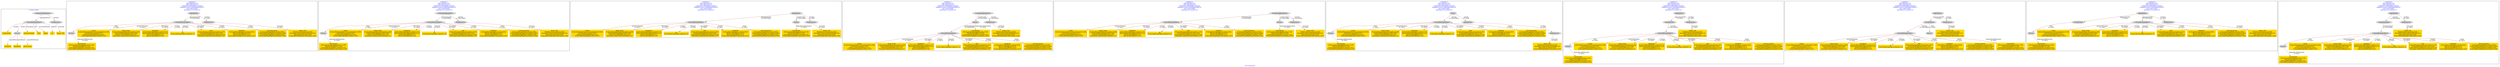 digraph n0 {
fontcolor="blue"
remincross="true"
label="s20-s-lacma.xml"
subgraph cluster_0 {
label="1-correct model"
n2[style="filled",color="white",fillcolor="lightgray",label="CulturalHeritageObject1"];
n3[shape="plaintext",style="filled",fillcolor="gold",label="creationDate"];
n4[style="filled",color="white",fillcolor="lightgray",label="Person1"];
n5[shape="plaintext",style="filled",fillcolor="gold",label="Artwork_Details"];
n6[shape="plaintext",style="filled",fillcolor="gold",label="title"];
n7[shape="plaintext",style="filled",fillcolor="gold",label="Origin"];
n8[shape="plaintext",style="filled",fillcolor="gold",label="ID"];
n9[shape="plaintext",style="filled",fillcolor="gold",label="birthDate"];
n10[shape="plaintext",style="filled",fillcolor="gold",label="deathDate"];
n11[shape="plaintext",style="filled",fillcolor="gold",label="Artist_Name"];
n12[style="filled",color="white",fillcolor="lightgray",label="EuropeanaAggregation1"];
n13[style="filled",color="white",fillcolor="lightgray",label="WebResource1"];
n14[shape="plaintext",style="filled",fillcolor="gold",label="Image_URL"];
}
subgraph cluster_1 {
label="candidate 0\nlink coherence:0.0\nnode coherence:0.0\nconfidence:0.6851840677005624\nmapping score:0.3395058003446319\ncost:1200.010002\n-precision:0.25-recall:0.25"
n16[style="filled",color="white",fillcolor="lightgray",label="CulturalHeritageObject1"];
n17[style="filled",color="white",fillcolor="lightgray",label="Person1"];
n18[style="filled",color="white",fillcolor="lightgray",label="Aggregation1"];
n19[style="filled",color="white",fillcolor="lightgray",label="WebResource1"];
n20[shape="plaintext",style="filled",fillcolor="gold",label="Origin\n[CulturalHeritageObject,accessionNumber,0.865]\n[Document,classLink,0.057]\n[Person,nameOfThePerson,0.055]\n[CulturalHeritageObject,extent,0.023]"];
n21[shape="plaintext",style="filled",fillcolor="gold",label="Artist_Name\n[CulturalHeritageObject,description,0.286]\n[CulturalHeritageObject,title,0.269]\n[Person,nameOfThePerson,0.225]\n[Document,columnSubClassOfLink,0.22]"];
n22[shape="plaintext",style="filled",fillcolor="gold",label="deathDate\n[CulturalHeritageObject,created,0.573]\n[Person,biographicalInformation,0.215]\n[Person,dateOfBirth,0.11]\n[Person,dateOfDeath,0.102]"];
n23[shape="plaintext",style="filled",fillcolor="gold",label="ID\n[CulturalHeritageObject,objectId,1.0]"];
n24[shape="plaintext",style="filled",fillcolor="gold",label="title\n[CulturalHeritageObject,description,0.291]\n[CulturalHeritageObject,title,0.263]\n[CulturalHeritageObject,provenance,0.234]\n[Document,columnSubClassOfLink,0.213]"];
n25[shape="plaintext",style="filled",fillcolor="gold",label="creationDate\n[Person,biographicalInformation,0.538]\n[Person,dateOfBirth,0.218]\n[CulturalHeritageObject,created,0.191]\n[CulturalHeritageObject,description,0.053]"];
n26[shape="plaintext",style="filled",fillcolor="gold",label="Image_URL\n[WebResource,classLink,0.948]\n[Document,columnSubClassOfLink,0.03]\n[Document,classLink,0.018]\n[CulturalHeritageObject,description,0.004]"];
n27[shape="plaintext",style="filled",fillcolor="gold",label="birthDate\n[CulturalHeritageObject,created,0.803]\n[Person,dateOfDeath,0.072]\n[Person,dateOfBirth,0.072]\n[CulturalHeritageObject,description,0.052]"];
n28[shape="plaintext",style="filled",fillcolor="gold",label="Artwork_Details\n[CulturalHeritageObject,extent,0.862]\n[CulturalHeritageObject,description,0.069]\n[CulturalHeritageObject,medium,0.04]\n[CulturalHeritageObject,provenance,0.029]"];
}
subgraph cluster_2 {
label="candidate 1\nlink coherence:0.0\nnode coherence:0.0\nconfidence:0.6851840677005624\nmapping score:0.3395058003446319\ncost:1200.020004\n-precision:0.33-recall:0.33"
n30[style="filled",color="white",fillcolor="lightgray",label="CulturalHeritageObject1"];
n31[style="filled",color="white",fillcolor="lightgray",label="Person1"];
n32[style="filled",color="white",fillcolor="lightgray",label="EuropeanaAggregation1"];
n33[style="filled",color="white",fillcolor="lightgray",label="WebResource1"];
n34[shape="plaintext",style="filled",fillcolor="gold",label="Origin\n[CulturalHeritageObject,accessionNumber,0.865]\n[Document,classLink,0.057]\n[Person,nameOfThePerson,0.055]\n[CulturalHeritageObject,extent,0.023]"];
n35[shape="plaintext",style="filled",fillcolor="gold",label="Artist_Name\n[CulturalHeritageObject,description,0.286]\n[CulturalHeritageObject,title,0.269]\n[Person,nameOfThePerson,0.225]\n[Document,columnSubClassOfLink,0.22]"];
n36[shape="plaintext",style="filled",fillcolor="gold",label="deathDate\n[CulturalHeritageObject,created,0.573]\n[Person,biographicalInformation,0.215]\n[Person,dateOfBirth,0.11]\n[Person,dateOfDeath,0.102]"];
n37[shape="plaintext",style="filled",fillcolor="gold",label="ID\n[CulturalHeritageObject,objectId,1.0]"];
n38[shape="plaintext",style="filled",fillcolor="gold",label="title\n[CulturalHeritageObject,description,0.291]\n[CulturalHeritageObject,title,0.263]\n[CulturalHeritageObject,provenance,0.234]\n[Document,columnSubClassOfLink,0.213]"];
n39[shape="plaintext",style="filled",fillcolor="gold",label="creationDate\n[Person,biographicalInformation,0.538]\n[Person,dateOfBirth,0.218]\n[CulturalHeritageObject,created,0.191]\n[CulturalHeritageObject,description,0.053]"];
n40[shape="plaintext",style="filled",fillcolor="gold",label="Image_URL\n[WebResource,classLink,0.948]\n[Document,columnSubClassOfLink,0.03]\n[Document,classLink,0.018]\n[CulturalHeritageObject,description,0.004]"];
n41[shape="plaintext",style="filled",fillcolor="gold",label="birthDate\n[CulturalHeritageObject,created,0.803]\n[Person,dateOfDeath,0.072]\n[Person,dateOfBirth,0.072]\n[CulturalHeritageObject,description,0.052]"];
n42[shape="plaintext",style="filled",fillcolor="gold",label="Artwork_Details\n[CulturalHeritageObject,extent,0.862]\n[CulturalHeritageObject,description,0.069]\n[CulturalHeritageObject,medium,0.04]\n[CulturalHeritageObject,provenance,0.029]"];
}
subgraph cluster_3 {
label="candidate 2\nlink coherence:0.0\nnode coherence:0.0\nconfidence:0.6851840677005624\nmapping score:0.3395058003446319\ncost:1200.020004\n-precision:0.25-recall:0.25"
n44[style="filled",color="white",fillcolor="lightgray",label="Aggregation1"];
n45[style="filled",color="white",fillcolor="lightgray",label="CulturalHeritageObject1"];
n46[style="filled",color="white",fillcolor="lightgray",label="Person1"];
n47[style="filled",color="white",fillcolor="lightgray",label="WebResource1"];
n48[shape="plaintext",style="filled",fillcolor="gold",label="Origin\n[CulturalHeritageObject,accessionNumber,0.865]\n[Document,classLink,0.057]\n[Person,nameOfThePerson,0.055]\n[CulturalHeritageObject,extent,0.023]"];
n49[shape="plaintext",style="filled",fillcolor="gold",label="Artist_Name\n[CulturalHeritageObject,description,0.286]\n[CulturalHeritageObject,title,0.269]\n[Person,nameOfThePerson,0.225]\n[Document,columnSubClassOfLink,0.22]"];
n50[shape="plaintext",style="filled",fillcolor="gold",label="deathDate\n[CulturalHeritageObject,created,0.573]\n[Person,biographicalInformation,0.215]\n[Person,dateOfBirth,0.11]\n[Person,dateOfDeath,0.102]"];
n51[shape="plaintext",style="filled",fillcolor="gold",label="ID\n[CulturalHeritageObject,objectId,1.0]"];
n52[shape="plaintext",style="filled",fillcolor="gold",label="title\n[CulturalHeritageObject,description,0.291]\n[CulturalHeritageObject,title,0.263]\n[CulturalHeritageObject,provenance,0.234]\n[Document,columnSubClassOfLink,0.213]"];
n53[shape="plaintext",style="filled",fillcolor="gold",label="creationDate\n[Person,biographicalInformation,0.538]\n[Person,dateOfBirth,0.218]\n[CulturalHeritageObject,created,0.191]\n[CulturalHeritageObject,description,0.053]"];
n54[shape="plaintext",style="filled",fillcolor="gold",label="Image_URL\n[WebResource,classLink,0.948]\n[Document,columnSubClassOfLink,0.03]\n[Document,classLink,0.018]\n[CulturalHeritageObject,description,0.004]"];
n55[shape="plaintext",style="filled",fillcolor="gold",label="birthDate\n[CulturalHeritageObject,created,0.803]\n[Person,dateOfDeath,0.072]\n[Person,dateOfBirth,0.072]\n[CulturalHeritageObject,description,0.052]"];
n56[shape="plaintext",style="filled",fillcolor="gold",label="Artwork_Details\n[CulturalHeritageObject,extent,0.862]\n[CulturalHeritageObject,description,0.069]\n[CulturalHeritageObject,medium,0.04]\n[CulturalHeritageObject,provenance,0.029]"];
}
subgraph cluster_4 {
label="candidate 3\nlink coherence:0.0\nnode coherence:0.0\nconfidence:0.6851840677005624\nmapping score:0.3395058003446319\ncost:1200.030006\n-precision:0.33-recall:0.33"
n58[style="filled",color="white",fillcolor="lightgray",label="Person1"];
n59[style="filled",color="white",fillcolor="lightgray",label="CulturalHeritageObject1"];
n60[style="filled",color="white",fillcolor="lightgray",label="EuropeanaAggregation1"];
n61[style="filled",color="white",fillcolor="lightgray",label="WebResource1"];
n62[shape="plaintext",style="filled",fillcolor="gold",label="Origin\n[CulturalHeritageObject,accessionNumber,0.865]\n[Document,classLink,0.057]\n[Person,nameOfThePerson,0.055]\n[CulturalHeritageObject,extent,0.023]"];
n63[shape="plaintext",style="filled",fillcolor="gold",label="Artist_Name\n[CulturalHeritageObject,description,0.286]\n[CulturalHeritageObject,title,0.269]\n[Person,nameOfThePerson,0.225]\n[Document,columnSubClassOfLink,0.22]"];
n64[shape="plaintext",style="filled",fillcolor="gold",label="deathDate\n[CulturalHeritageObject,created,0.573]\n[Person,biographicalInformation,0.215]\n[Person,dateOfBirth,0.11]\n[Person,dateOfDeath,0.102]"];
n65[shape="plaintext",style="filled",fillcolor="gold",label="ID\n[CulturalHeritageObject,objectId,1.0]"];
n66[shape="plaintext",style="filled",fillcolor="gold",label="title\n[CulturalHeritageObject,description,0.291]\n[CulturalHeritageObject,title,0.263]\n[CulturalHeritageObject,provenance,0.234]\n[Document,columnSubClassOfLink,0.213]"];
n67[shape="plaintext",style="filled",fillcolor="gold",label="creationDate\n[Person,biographicalInformation,0.538]\n[Person,dateOfBirth,0.218]\n[CulturalHeritageObject,created,0.191]\n[CulturalHeritageObject,description,0.053]"];
n68[shape="plaintext",style="filled",fillcolor="gold",label="Image_URL\n[WebResource,classLink,0.948]\n[Document,columnSubClassOfLink,0.03]\n[Document,classLink,0.018]\n[CulturalHeritageObject,description,0.004]"];
n69[shape="plaintext",style="filled",fillcolor="gold",label="birthDate\n[CulturalHeritageObject,created,0.803]\n[Person,dateOfDeath,0.072]\n[Person,dateOfBirth,0.072]\n[CulturalHeritageObject,description,0.052]"];
n70[shape="plaintext",style="filled",fillcolor="gold",label="Artwork_Details\n[CulturalHeritageObject,extent,0.862]\n[CulturalHeritageObject,description,0.069]\n[CulturalHeritageObject,medium,0.04]\n[CulturalHeritageObject,provenance,0.029]"];
}
subgraph cluster_5 {
label="candidate 4\nlink coherence:0.0\nnode coherence:0.0\nconfidence:0.6851840677005624\nmapping score:0.3395058003446319\ncost:1200.030006\n-precision:0.33-recall:0.33"
n72[style="filled",color="white",fillcolor="lightgray",label="EuropeanaAggregation1"];
n73[style="filled",color="white",fillcolor="lightgray",label="CulturalHeritageObject1"];
n74[style="filled",color="white",fillcolor="lightgray",label="Person1"];
n75[style="filled",color="white",fillcolor="lightgray",label="WebResource1"];
n76[shape="plaintext",style="filled",fillcolor="gold",label="Origin\n[CulturalHeritageObject,accessionNumber,0.865]\n[Document,classLink,0.057]\n[Person,nameOfThePerson,0.055]\n[CulturalHeritageObject,extent,0.023]"];
n77[shape="plaintext",style="filled",fillcolor="gold",label="Artist_Name\n[CulturalHeritageObject,description,0.286]\n[CulturalHeritageObject,title,0.269]\n[Person,nameOfThePerson,0.225]\n[Document,columnSubClassOfLink,0.22]"];
n78[shape="plaintext",style="filled",fillcolor="gold",label="deathDate\n[CulturalHeritageObject,created,0.573]\n[Person,biographicalInformation,0.215]\n[Person,dateOfBirth,0.11]\n[Person,dateOfDeath,0.102]"];
n79[shape="plaintext",style="filled",fillcolor="gold",label="ID\n[CulturalHeritageObject,objectId,1.0]"];
n80[shape="plaintext",style="filled",fillcolor="gold",label="title\n[CulturalHeritageObject,description,0.291]\n[CulturalHeritageObject,title,0.263]\n[CulturalHeritageObject,provenance,0.234]\n[Document,columnSubClassOfLink,0.213]"];
n81[shape="plaintext",style="filled",fillcolor="gold",label="creationDate\n[Person,biographicalInformation,0.538]\n[Person,dateOfBirth,0.218]\n[CulturalHeritageObject,created,0.191]\n[CulturalHeritageObject,description,0.053]"];
n82[shape="plaintext",style="filled",fillcolor="gold",label="Image_URL\n[WebResource,classLink,0.948]\n[Document,columnSubClassOfLink,0.03]\n[Document,classLink,0.018]\n[CulturalHeritageObject,description,0.004]"];
n83[shape="plaintext",style="filled",fillcolor="gold",label="birthDate\n[CulturalHeritageObject,created,0.803]\n[Person,dateOfDeath,0.072]\n[Person,dateOfBirth,0.072]\n[CulturalHeritageObject,description,0.052]"];
n84[shape="plaintext",style="filled",fillcolor="gold",label="Artwork_Details\n[CulturalHeritageObject,extent,0.862]\n[CulturalHeritageObject,description,0.069]\n[CulturalHeritageObject,medium,0.04]\n[CulturalHeritageObject,provenance,0.029]"];
}
subgraph cluster_6 {
label="candidate 5\nlink coherence:0.0\nnode coherence:0.0\nconfidence:0.6851840677005624\nmapping score:0.3395058003446319\ncost:1300.010002\n-precision:0.23-recall:0.25"
n86[style="filled",color="white",fillcolor="lightgray",label="CulturalHeritageObject1"];
n87[style="filled",color="white",fillcolor="lightgray",label="Person1"];
n88[style="filled",color="white",fillcolor="lightgray",label="Aggregation1"];
n89[style="filled",color="white",fillcolor="lightgray",label="WebResource1"];
n90[style="filled",color="white",fillcolor="lightgray",label="Proxy1"];
n91[shape="plaintext",style="filled",fillcolor="gold",label="Origin\n[CulturalHeritageObject,accessionNumber,0.865]\n[Document,classLink,0.057]\n[Person,nameOfThePerson,0.055]\n[CulturalHeritageObject,extent,0.023]"];
n92[shape="plaintext",style="filled",fillcolor="gold",label="Artist_Name\n[CulturalHeritageObject,description,0.286]\n[CulturalHeritageObject,title,0.269]\n[Person,nameOfThePerson,0.225]\n[Document,columnSubClassOfLink,0.22]"];
n93[shape="plaintext",style="filled",fillcolor="gold",label="deathDate\n[CulturalHeritageObject,created,0.573]\n[Person,biographicalInformation,0.215]\n[Person,dateOfBirth,0.11]\n[Person,dateOfDeath,0.102]"];
n94[shape="plaintext",style="filled",fillcolor="gold",label="ID\n[CulturalHeritageObject,objectId,1.0]"];
n95[shape="plaintext",style="filled",fillcolor="gold",label="title\n[CulturalHeritageObject,description,0.291]\n[CulturalHeritageObject,title,0.263]\n[CulturalHeritageObject,provenance,0.234]\n[Document,columnSubClassOfLink,0.213]"];
n96[shape="plaintext",style="filled",fillcolor="gold",label="creationDate\n[Person,biographicalInformation,0.538]\n[Person,dateOfBirth,0.218]\n[CulturalHeritageObject,created,0.191]\n[CulturalHeritageObject,description,0.053]"];
n97[shape="plaintext",style="filled",fillcolor="gold",label="Image_URL\n[WebResource,classLink,0.948]\n[Document,columnSubClassOfLink,0.03]\n[Document,classLink,0.018]\n[CulturalHeritageObject,description,0.004]"];
n98[shape="plaintext",style="filled",fillcolor="gold",label="birthDate\n[CulturalHeritageObject,created,0.803]\n[Person,dateOfDeath,0.072]\n[Person,dateOfBirth,0.072]\n[CulturalHeritageObject,description,0.052]"];
n99[shape="plaintext",style="filled",fillcolor="gold",label="Artwork_Details\n[CulturalHeritageObject,extent,0.862]\n[CulturalHeritageObject,description,0.069]\n[CulturalHeritageObject,medium,0.04]\n[CulturalHeritageObject,provenance,0.029]"];
}
subgraph cluster_7 {
label="candidate 6\nlink coherence:0.0\nnode coherence:0.0\nconfidence:0.6851840677005624\nmapping score:0.3395058003446319\ncost:1300.010002\n-precision:0.23-recall:0.25"
n101[style="filled",color="white",fillcolor="lightgray",label="CulturalHeritageObject1"];
n102[style="filled",color="white",fillcolor="lightgray",label="Person1"];
n103[style="filled",color="white",fillcolor="lightgray",label="ProvidedCHO1"];
n104[style="filled",color="white",fillcolor="lightgray",label="Aggregation1"];
n105[style="filled",color="white",fillcolor="lightgray",label="WebResource1"];
n106[shape="plaintext",style="filled",fillcolor="gold",label="Origin\n[CulturalHeritageObject,accessionNumber,0.865]\n[Document,classLink,0.057]\n[Person,nameOfThePerson,0.055]\n[CulturalHeritageObject,extent,0.023]"];
n107[shape="plaintext",style="filled",fillcolor="gold",label="Artist_Name\n[CulturalHeritageObject,description,0.286]\n[CulturalHeritageObject,title,0.269]\n[Person,nameOfThePerson,0.225]\n[Document,columnSubClassOfLink,0.22]"];
n108[shape="plaintext",style="filled",fillcolor="gold",label="deathDate\n[CulturalHeritageObject,created,0.573]\n[Person,biographicalInformation,0.215]\n[Person,dateOfBirth,0.11]\n[Person,dateOfDeath,0.102]"];
n109[shape="plaintext",style="filled",fillcolor="gold",label="ID\n[CulturalHeritageObject,objectId,1.0]"];
n110[shape="plaintext",style="filled",fillcolor="gold",label="title\n[CulturalHeritageObject,description,0.291]\n[CulturalHeritageObject,title,0.263]\n[CulturalHeritageObject,provenance,0.234]\n[Document,columnSubClassOfLink,0.213]"];
n111[shape="plaintext",style="filled",fillcolor="gold",label="creationDate\n[Person,biographicalInformation,0.538]\n[Person,dateOfBirth,0.218]\n[CulturalHeritageObject,created,0.191]\n[CulturalHeritageObject,description,0.053]"];
n112[shape="plaintext",style="filled",fillcolor="gold",label="Image_URL\n[WebResource,classLink,0.948]\n[Document,columnSubClassOfLink,0.03]\n[Document,classLink,0.018]\n[CulturalHeritageObject,description,0.004]"];
n113[shape="plaintext",style="filled",fillcolor="gold",label="birthDate\n[CulturalHeritageObject,created,0.803]\n[Person,dateOfDeath,0.072]\n[Person,dateOfBirth,0.072]\n[CulturalHeritageObject,description,0.052]"];
n114[shape="plaintext",style="filled",fillcolor="gold",label="Artwork_Details\n[CulturalHeritageObject,extent,0.862]\n[CulturalHeritageObject,description,0.069]\n[CulturalHeritageObject,medium,0.04]\n[CulturalHeritageObject,provenance,0.029]"];
}
subgraph cluster_8 {
label="candidate 7\nlink coherence:0.0\nnode coherence:0.0\nconfidence:0.6851840677005624\nmapping score:0.3395058003446319\ncost:1300.010002\n-precision:0.23-recall:0.25"
n116[style="filled",color="white",fillcolor="lightgray",label="ProvidedCHO1"];
n117[style="filled",color="white",fillcolor="lightgray",label="CulturalHeritageObject1"];
n118[style="filled",color="white",fillcolor="lightgray",label="Person1"];
n119[style="filled",color="white",fillcolor="lightgray",label="Aggregation1"];
n120[style="filled",color="white",fillcolor="lightgray",label="WebResource1"];
n121[shape="plaintext",style="filled",fillcolor="gold",label="Origin\n[CulturalHeritageObject,accessionNumber,0.865]\n[Document,classLink,0.057]\n[Person,nameOfThePerson,0.055]\n[CulturalHeritageObject,extent,0.023]"];
n122[shape="plaintext",style="filled",fillcolor="gold",label="Artist_Name\n[CulturalHeritageObject,description,0.286]\n[CulturalHeritageObject,title,0.269]\n[Person,nameOfThePerson,0.225]\n[Document,columnSubClassOfLink,0.22]"];
n123[shape="plaintext",style="filled",fillcolor="gold",label="deathDate\n[CulturalHeritageObject,created,0.573]\n[Person,biographicalInformation,0.215]\n[Person,dateOfBirth,0.11]\n[Person,dateOfDeath,0.102]"];
n124[shape="plaintext",style="filled",fillcolor="gold",label="ID\n[CulturalHeritageObject,objectId,1.0]"];
n125[shape="plaintext",style="filled",fillcolor="gold",label="title\n[CulturalHeritageObject,description,0.291]\n[CulturalHeritageObject,title,0.263]\n[CulturalHeritageObject,provenance,0.234]\n[Document,columnSubClassOfLink,0.213]"];
n126[shape="plaintext",style="filled",fillcolor="gold",label="creationDate\n[Person,biographicalInformation,0.538]\n[Person,dateOfBirth,0.218]\n[CulturalHeritageObject,created,0.191]\n[CulturalHeritageObject,description,0.053]"];
n127[shape="plaintext",style="filled",fillcolor="gold",label="Image_URL\n[WebResource,classLink,0.948]\n[Document,columnSubClassOfLink,0.03]\n[Document,classLink,0.018]\n[CulturalHeritageObject,description,0.004]"];
n128[shape="plaintext",style="filled",fillcolor="gold",label="birthDate\n[CulturalHeritageObject,created,0.803]\n[Person,dateOfDeath,0.072]\n[Person,dateOfBirth,0.072]\n[CulturalHeritageObject,description,0.052]"];
n129[shape="plaintext",style="filled",fillcolor="gold",label="Artwork_Details\n[CulturalHeritageObject,extent,0.862]\n[CulturalHeritageObject,description,0.069]\n[CulturalHeritageObject,medium,0.04]\n[CulturalHeritageObject,provenance,0.029]"];
}
subgraph cluster_9 {
label="candidate 8\nlink coherence:0.0\nnode coherence:0.0\nconfidence:0.6851840677005624\nmapping score:0.3395058003446319\ncost:1300.010002\n-precision:0.23-recall:0.25"
n131[style="filled",color="white",fillcolor="lightgray",label="ProvidedCHO1"];
n132[style="filled",color="white",fillcolor="lightgray",label="Person1"];
n133[style="filled",color="white",fillcolor="lightgray",label="Aggregation1"];
n134[style="filled",color="white",fillcolor="lightgray",label="CulturalHeritageObject1"];
n135[style="filled",color="white",fillcolor="lightgray",label="WebResource1"];
n136[shape="plaintext",style="filled",fillcolor="gold",label="Origin\n[CulturalHeritageObject,accessionNumber,0.865]\n[Document,classLink,0.057]\n[Person,nameOfThePerson,0.055]\n[CulturalHeritageObject,extent,0.023]"];
n137[shape="plaintext",style="filled",fillcolor="gold",label="Artist_Name\n[CulturalHeritageObject,description,0.286]\n[CulturalHeritageObject,title,0.269]\n[Person,nameOfThePerson,0.225]\n[Document,columnSubClassOfLink,0.22]"];
n138[shape="plaintext",style="filled",fillcolor="gold",label="deathDate\n[CulturalHeritageObject,created,0.573]\n[Person,biographicalInformation,0.215]\n[Person,dateOfBirth,0.11]\n[Person,dateOfDeath,0.102]"];
n139[shape="plaintext",style="filled",fillcolor="gold",label="ID\n[CulturalHeritageObject,objectId,1.0]"];
n140[shape="plaintext",style="filled",fillcolor="gold",label="title\n[CulturalHeritageObject,description,0.291]\n[CulturalHeritageObject,title,0.263]\n[CulturalHeritageObject,provenance,0.234]\n[Document,columnSubClassOfLink,0.213]"];
n141[shape="plaintext",style="filled",fillcolor="gold",label="creationDate\n[Person,biographicalInformation,0.538]\n[Person,dateOfBirth,0.218]\n[CulturalHeritageObject,created,0.191]\n[CulturalHeritageObject,description,0.053]"];
n142[shape="plaintext",style="filled",fillcolor="gold",label="Image_URL\n[WebResource,classLink,0.948]\n[Document,columnSubClassOfLink,0.03]\n[Document,classLink,0.018]\n[CulturalHeritageObject,description,0.004]"];
n143[shape="plaintext",style="filled",fillcolor="gold",label="birthDate\n[CulturalHeritageObject,created,0.803]\n[Person,dateOfDeath,0.072]\n[Person,dateOfBirth,0.072]\n[CulturalHeritageObject,description,0.052]"];
n144[shape="plaintext",style="filled",fillcolor="gold",label="Artwork_Details\n[CulturalHeritageObject,extent,0.862]\n[CulturalHeritageObject,description,0.069]\n[CulturalHeritageObject,medium,0.04]\n[CulturalHeritageObject,provenance,0.029]"];
}
subgraph cluster_10 {
label="candidate 9\nlink coherence:0.0\nnode coherence:0.0\nconfidence:0.6851840677005624\nmapping score:0.3395058003446319\ncost:1300.020004\n-precision:0.23-recall:0.25"
n146[style="filled",color="white",fillcolor="lightgray",label="CulturalHeritageObject1"];
n147[style="filled",color="white",fillcolor="lightgray",label="Person1"];
n148[style="filled",color="white",fillcolor="lightgray",label="EuropeanaObject1"];
n149[style="filled",color="white",fillcolor="lightgray",label="Aggregation1"];
n150[style="filled",color="white",fillcolor="lightgray",label="WebResource1"];
n151[shape="plaintext",style="filled",fillcolor="gold",label="Origin\n[CulturalHeritageObject,accessionNumber,0.865]\n[Document,classLink,0.057]\n[Person,nameOfThePerson,0.055]\n[CulturalHeritageObject,extent,0.023]"];
n152[shape="plaintext",style="filled",fillcolor="gold",label="Artist_Name\n[CulturalHeritageObject,description,0.286]\n[CulturalHeritageObject,title,0.269]\n[Person,nameOfThePerson,0.225]\n[Document,columnSubClassOfLink,0.22]"];
n153[shape="plaintext",style="filled",fillcolor="gold",label="deathDate\n[CulturalHeritageObject,created,0.573]\n[Person,biographicalInformation,0.215]\n[Person,dateOfBirth,0.11]\n[Person,dateOfDeath,0.102]"];
n154[shape="plaintext",style="filled",fillcolor="gold",label="ID\n[CulturalHeritageObject,objectId,1.0]"];
n155[shape="plaintext",style="filled",fillcolor="gold",label="title\n[CulturalHeritageObject,description,0.291]\n[CulturalHeritageObject,title,0.263]\n[CulturalHeritageObject,provenance,0.234]\n[Document,columnSubClassOfLink,0.213]"];
n156[shape="plaintext",style="filled",fillcolor="gold",label="creationDate\n[Person,biographicalInformation,0.538]\n[Person,dateOfBirth,0.218]\n[CulturalHeritageObject,created,0.191]\n[CulturalHeritageObject,description,0.053]"];
n157[shape="plaintext",style="filled",fillcolor="gold",label="Image_URL\n[WebResource,classLink,0.948]\n[Document,columnSubClassOfLink,0.03]\n[Document,classLink,0.018]\n[CulturalHeritageObject,description,0.004]"];
n158[shape="plaintext",style="filled",fillcolor="gold",label="birthDate\n[CulturalHeritageObject,created,0.803]\n[Person,dateOfDeath,0.072]\n[Person,dateOfBirth,0.072]\n[CulturalHeritageObject,description,0.052]"];
n159[shape="plaintext",style="filled",fillcolor="gold",label="Artwork_Details\n[CulturalHeritageObject,extent,0.862]\n[CulturalHeritageObject,description,0.069]\n[CulturalHeritageObject,medium,0.04]\n[CulturalHeritageObject,provenance,0.029]"];
}
n2 -> n3[color="brown",fontcolor="black",label="created"]
n2 -> n4[color="brown",fontcolor="black",label="creator"]
n2 -> n5[color="brown",fontcolor="black",label="description"]
n2 -> n6[color="brown",fontcolor="black",label="title"]
n2 -> n7[color="brown",fontcolor="black",label="accessionNumber"]
n2 -> n8[color="brown",fontcolor="black",label="objectId"]
n4 -> n9[color="brown",fontcolor="black",label="dateOfBirth"]
n4 -> n10[color="brown",fontcolor="black",label="dateOfDeath"]
n4 -> n11[color="brown",fontcolor="black",label="nameOfThePerson"]
n12 -> n2[color="brown",fontcolor="black",label="aggregatedCHO"]
n12 -> n13[color="brown",fontcolor="black",label="hasView"]
n13 -> n14[color="brown",fontcolor="black",label="classLink"]
n16 -> n17[color="brown",fontcolor="black",label="sitter\nw=100.0"]
n18 -> n16[color="brown",fontcolor="black",label="aggregatedCHO\nw=100.010002"]
n18 -> n19[color="brown",fontcolor="black",label="hasView\nw=100.0"]
n16 -> n20[color="brown",fontcolor="black",label="accessionNumber\nw=100.0"]
n16 -> n21[color="brown",fontcolor="black",label="description\nw=100.0"]
n16 -> n22[color="brown",fontcolor="black",label="created\nw=100.0"]
n16 -> n23[color="brown",fontcolor="black",label="objectId\nw=100.0"]
n16 -> n24[color="brown",fontcolor="black",label="description\nw=100.0"]
n17 -> n25[color="brown",fontcolor="black",label="biographicalInformation\nw=100.0"]
n19 -> n26[color="brown",fontcolor="black",label="classLink\nw=100.0"]
n16 -> n27[color="brown",fontcolor="black",label="created\nw=100.0"]
n16 -> n28[color="brown",fontcolor="black",label="extent\nw=100.0"]
n30 -> n31[color="brown",fontcolor="black",label="sitter\nw=100.0"]
n32 -> n30[color="brown",fontcolor="black",label="isAnnotationOf\nw=100.010002"]
n32 -> n33[color="brown",fontcolor="black",label="hasView\nw=100.010002"]
n30 -> n34[color="brown",fontcolor="black",label="accessionNumber\nw=100.0"]
n30 -> n35[color="brown",fontcolor="black",label="description\nw=100.0"]
n30 -> n36[color="brown",fontcolor="black",label="created\nw=100.0"]
n30 -> n37[color="brown",fontcolor="black",label="objectId\nw=100.0"]
n30 -> n38[color="brown",fontcolor="black",label="description\nw=100.0"]
n31 -> n39[color="brown",fontcolor="black",label="biographicalInformation\nw=100.0"]
n33 -> n40[color="brown",fontcolor="black",label="classLink\nw=100.0"]
n30 -> n41[color="brown",fontcolor="black",label="created\nw=100.0"]
n30 -> n42[color="brown",fontcolor="black",label="extent\nw=100.0"]
n44 -> n45[color="brown",fontcolor="black",label="aggregatedCHO\nw=100.010002"]
n44 -> n46[color="brown",fontcolor="black",label="dataProvider\nw=100.010002"]
n44 -> n47[color="brown",fontcolor="black",label="hasView\nw=100.0"]
n45 -> n48[color="brown",fontcolor="black",label="accessionNumber\nw=100.0"]
n45 -> n49[color="brown",fontcolor="black",label="description\nw=100.0"]
n45 -> n50[color="brown",fontcolor="black",label="created\nw=100.0"]
n45 -> n51[color="brown",fontcolor="black",label="objectId\nw=100.0"]
n45 -> n52[color="brown",fontcolor="black",label="description\nw=100.0"]
n46 -> n53[color="brown",fontcolor="black",label="biographicalInformation\nw=100.0"]
n47 -> n54[color="brown",fontcolor="black",label="classLink\nw=100.0"]
n45 -> n55[color="brown",fontcolor="black",label="created\nw=100.0"]
n45 -> n56[color="brown",fontcolor="black",label="extent\nw=100.0"]
n58 -> n59[color="brown",fontcolor="black",label="mappingRelation\nw=100.010002"]
n60 -> n58[color="brown",fontcolor="black",label="dataProvider\nw=100.010002"]
n60 -> n61[color="brown",fontcolor="black",label="hasView\nw=100.010002"]
n59 -> n62[color="brown",fontcolor="black",label="accessionNumber\nw=100.0"]
n59 -> n63[color="brown",fontcolor="black",label="description\nw=100.0"]
n59 -> n64[color="brown",fontcolor="black",label="created\nw=100.0"]
n59 -> n65[color="brown",fontcolor="black",label="objectId\nw=100.0"]
n59 -> n66[color="brown",fontcolor="black",label="description\nw=100.0"]
n58 -> n67[color="brown",fontcolor="black",label="biographicalInformation\nw=100.0"]
n61 -> n68[color="brown",fontcolor="black",label="classLink\nw=100.0"]
n59 -> n69[color="brown",fontcolor="black",label="created\nw=100.0"]
n59 -> n70[color="brown",fontcolor="black",label="extent\nw=100.0"]
n72 -> n73[color="brown",fontcolor="black",label="isAnnotationOf\nw=100.010002"]
n72 -> n74[color="brown",fontcolor="black",label="dataProvider\nw=100.010002"]
n72 -> n75[color="brown",fontcolor="black",label="hasView\nw=100.010002"]
n73 -> n76[color="brown",fontcolor="black",label="accessionNumber\nw=100.0"]
n73 -> n77[color="brown",fontcolor="black",label="description\nw=100.0"]
n73 -> n78[color="brown",fontcolor="black",label="created\nw=100.0"]
n73 -> n79[color="brown",fontcolor="black",label="objectId\nw=100.0"]
n73 -> n80[color="brown",fontcolor="black",label="description\nw=100.0"]
n74 -> n81[color="brown",fontcolor="black",label="biographicalInformation\nw=100.0"]
n75 -> n82[color="brown",fontcolor="black",label="classLink\nw=100.0"]
n73 -> n83[color="brown",fontcolor="black",label="created\nw=100.0"]
n73 -> n84[color="brown",fontcolor="black",label="extent\nw=100.0"]
n86 -> n87[color="brown",fontcolor="black",label="sitter\nw=100.0"]
n88 -> n89[color="brown",fontcolor="black",label="hasView\nw=100.0"]
n90 -> n86[color="brown",fontcolor="black",label="hasType\nw=100.010002"]
n90 -> n88[color="brown",fontcolor="black",label="proxyIn\nw=100.0"]
n86 -> n91[color="brown",fontcolor="black",label="accessionNumber\nw=100.0"]
n86 -> n92[color="brown",fontcolor="black",label="description\nw=100.0"]
n86 -> n93[color="brown",fontcolor="black",label="created\nw=100.0"]
n86 -> n94[color="brown",fontcolor="black",label="objectId\nw=100.0"]
n86 -> n95[color="brown",fontcolor="black",label="description\nw=100.0"]
n87 -> n96[color="brown",fontcolor="black",label="biographicalInformation\nw=100.0"]
n89 -> n97[color="brown",fontcolor="black",label="classLink\nw=100.0"]
n86 -> n98[color="brown",fontcolor="black",label="created\nw=100.0"]
n86 -> n99[color="brown",fontcolor="black",label="extent\nw=100.0"]
n101 -> n102[color="brown",fontcolor="black",label="sitter\nw=100.0"]
n103 -> n101[color="brown",fontcolor="black",label="hasType\nw=100.010002"]
n104 -> n103[color="brown",fontcolor="black",label="aggregatedCHO\nw=100.0"]
n104 -> n105[color="brown",fontcolor="black",label="hasView\nw=100.0"]
n101 -> n106[color="brown",fontcolor="black",label="accessionNumber\nw=100.0"]
n101 -> n107[color="brown",fontcolor="black",label="description\nw=100.0"]
n101 -> n108[color="brown",fontcolor="black",label="created\nw=100.0"]
n101 -> n109[color="brown",fontcolor="black",label="objectId\nw=100.0"]
n101 -> n110[color="brown",fontcolor="black",label="description\nw=100.0"]
n102 -> n111[color="brown",fontcolor="black",label="biographicalInformation\nw=100.0"]
n105 -> n112[color="brown",fontcolor="black",label="classLink\nw=100.0"]
n101 -> n113[color="brown",fontcolor="black",label="created\nw=100.0"]
n101 -> n114[color="brown",fontcolor="black",label="extent\nw=100.0"]
n116 -> n117[color="brown",fontcolor="black",label="hasType\nw=100.010002"]
n116 -> n118[color="brown",fontcolor="black",label="sitter\nw=100.0"]
n119 -> n116[color="brown",fontcolor="black",label="aggregatedCHO\nw=100.0"]
n119 -> n120[color="brown",fontcolor="black",label="hasView\nw=100.0"]
n117 -> n121[color="brown",fontcolor="black",label="accessionNumber\nw=100.0"]
n117 -> n122[color="brown",fontcolor="black",label="description\nw=100.0"]
n117 -> n123[color="brown",fontcolor="black",label="created\nw=100.0"]
n117 -> n124[color="brown",fontcolor="black",label="objectId\nw=100.0"]
n117 -> n125[color="brown",fontcolor="black",label="description\nw=100.0"]
n118 -> n126[color="brown",fontcolor="black",label="biographicalInformation\nw=100.0"]
n120 -> n127[color="brown",fontcolor="black",label="classLink\nw=100.0"]
n117 -> n128[color="brown",fontcolor="black",label="created\nw=100.0"]
n117 -> n129[color="brown",fontcolor="black",label="extent\nw=100.0"]
n131 -> n132[color="brown",fontcolor="black",label="sitter\nw=100.0"]
n133 -> n134[color="brown",fontcolor="black",label="aggregatedCHO\nw=100.010002"]
n133 -> n131[color="brown",fontcolor="black",label="aggregatedCHO\nw=100.0"]
n133 -> n135[color="brown",fontcolor="black",label="hasView\nw=100.0"]
n134 -> n136[color="brown",fontcolor="black",label="accessionNumber\nw=100.0"]
n134 -> n137[color="brown",fontcolor="black",label="description\nw=100.0"]
n134 -> n138[color="brown",fontcolor="black",label="created\nw=100.0"]
n134 -> n139[color="brown",fontcolor="black",label="objectId\nw=100.0"]
n134 -> n140[color="brown",fontcolor="black",label="description\nw=100.0"]
n132 -> n141[color="brown",fontcolor="black",label="biographicalInformation\nw=100.0"]
n135 -> n142[color="brown",fontcolor="black",label="classLink\nw=100.0"]
n134 -> n143[color="brown",fontcolor="black",label="created\nw=100.0"]
n134 -> n144[color="brown",fontcolor="black",label="extent\nw=100.0"]
n146 -> n147[color="brown",fontcolor="black",label="sitter\nw=100.0"]
n148 -> n146[color="brown",fontcolor="black",label="isAnnotationOf\nw=100.010002"]
n149 -> n148[color="brown",fontcolor="black",label="hasView\nw=100.010002"]
n149 -> n150[color="brown",fontcolor="black",label="hasView\nw=100.0"]
n146 -> n151[color="brown",fontcolor="black",label="accessionNumber\nw=100.0"]
n146 -> n152[color="brown",fontcolor="black",label="description\nw=100.0"]
n146 -> n153[color="brown",fontcolor="black",label="created\nw=100.0"]
n146 -> n154[color="brown",fontcolor="black",label="objectId\nw=100.0"]
n146 -> n155[color="brown",fontcolor="black",label="description\nw=100.0"]
n147 -> n156[color="brown",fontcolor="black",label="biographicalInformation\nw=100.0"]
n150 -> n157[color="brown",fontcolor="black",label="classLink\nw=100.0"]
n146 -> n158[color="brown",fontcolor="black",label="created\nw=100.0"]
n146 -> n159[color="brown",fontcolor="black",label="extent\nw=100.0"]
}
